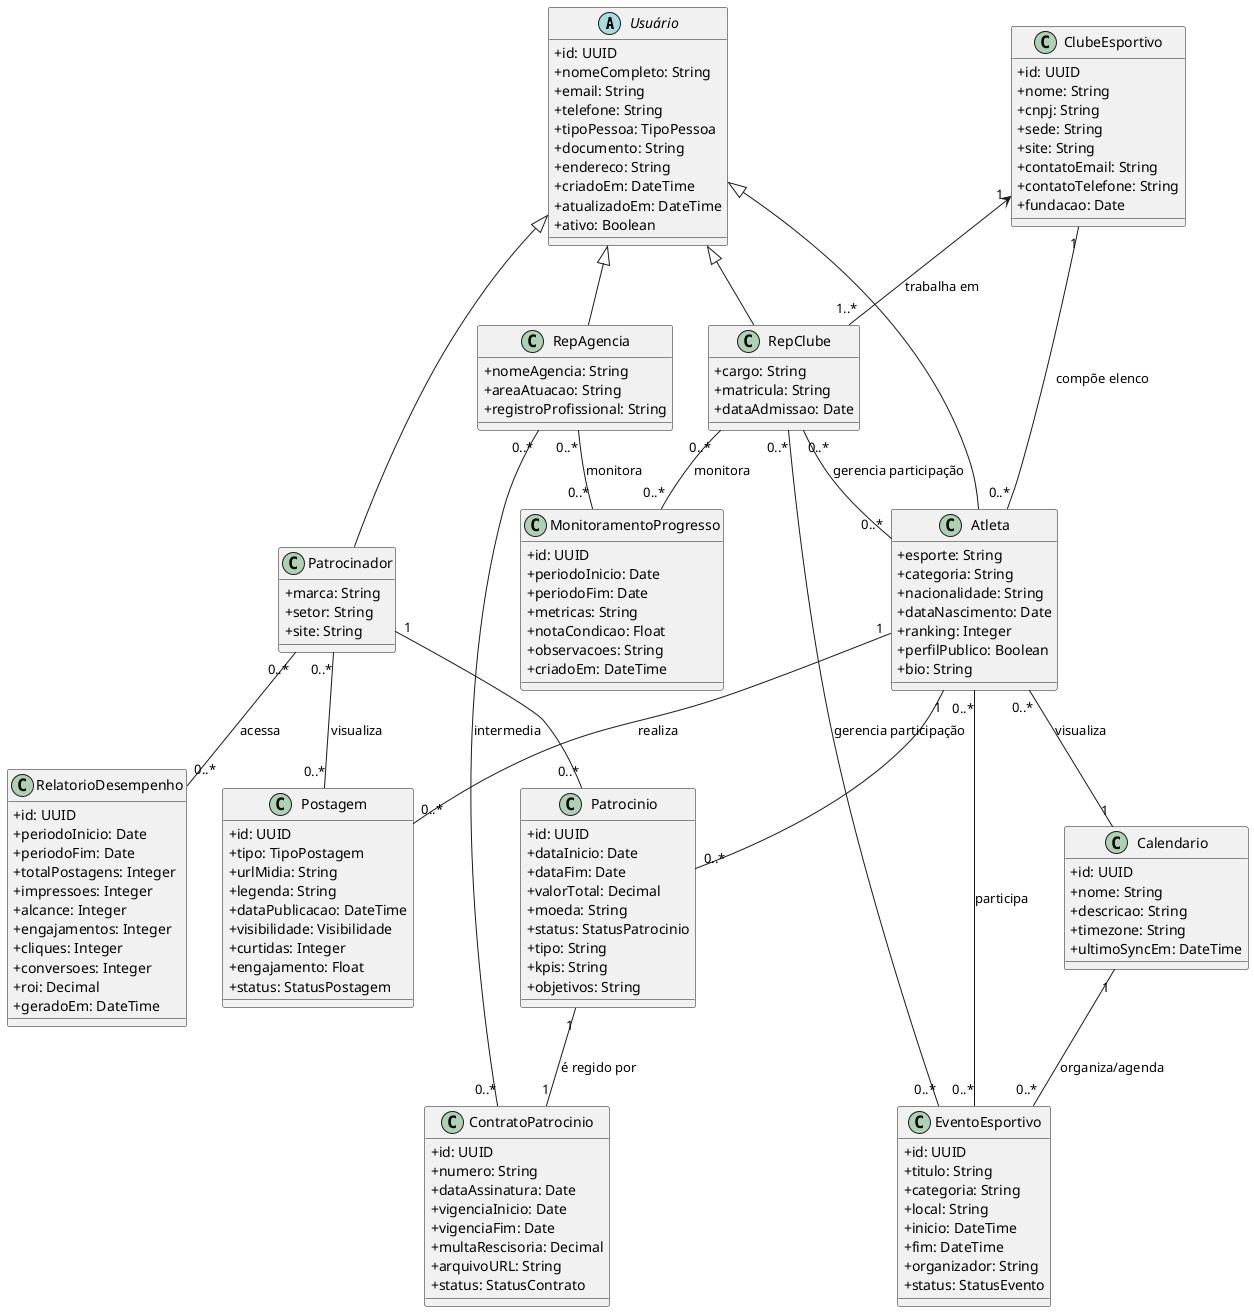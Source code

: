 @startuml diagramaClasses - atletas
skinparam classAttributeIconSize 0

' ======== Papéis e atores como classes de domínio ========
abstract class Usuário {
  +id: UUID
  +nomeCompleto: String
  +email: String
  +telefone: String
  +tipoPessoa: TipoPessoa           
  +documento: String                
  +endereco: String
  +criadoEm: DateTime
  +atualizadoEm: DateTime
  +ativo: Boolean
}

class Atleta {
  +esporte: String
  +categoria: String                
  +nacionalidade: String
  +dataNascimento: Date
  +ranking: Integer
  +perfilPublico: Boolean
  +bio: String
}

class Patrocinador {
  +marca: String
  +setor: String                    
  +site: String
}

class RepAgencia {
  +nomeAgencia: String
  +areaAtuacao: String
  +registroProfissional: String
}

class RepClube {
  +cargo: String
  +matricula: String
  +dataAdmissao: Date
}

' Herança já definida
Usuário <|-- Atleta
Usuário <|-- Patrocinador
Usuário <|-- RepAgencia
Usuário <|-- RepClube

' ======== Conteúdo & Publicações ========
class Postagem {
  +id: UUID
  +tipo: TipoPostagem               
  +urlMidia: String
  +legenda: String
  +dataPublicacao: DateTime
  +visibilidade: Visibilidade       
  +curtidas: Integer
  +engajamento: Float               
  +status: StatusPostagem           
}

' ======== Interações & Relatórios ========
class RelatorioDesempenho {
  +id: UUID
  +periodoInicio: Date
  +periodoFim: Date
  +totalPostagens: Integer
  +impressoes: Integer
  +alcance: Integer
  +engajamentos: Integer
  +cliques: Integer
  +conversoes: Integer
  +roi: Decimal
  +geradoEm: DateTime
}

' ======== Calendário & Eventos ========
class Calendario {
  +id: UUID
  +nome: String
  +descricao: String
  +timezone: String
  +ultimoSyncEm: DateTime
}

class EventoEsportivo {
  +id: UUID
  +titulo: String
  +categoria: String                
  +local: String
  +inicio: DateTime
  +fim: DateTime
  +organizador: String
  +status: StatusEvento             
}

' ======== Patrocínios & Contratos ========
class Patrocinio {
  +id: UUID
  +dataInicio: Date
  +dataFim: Date
  +valorTotal: Decimal
  +moeda: String
  +status: StatusPatrocinio         
  +tipo: String                     
  +kpis: String                     
  +objetivos: String
}

class ContratoPatrocinio {
  +id: UUID
  +numero: String
  +dataAssinatura: Date
  +vigenciaInicio: Date
  +vigenciaFim: Date
  +multaRescisoria: Decimal
  +arquivoURL: String
  +status: StatusContrato           
}

' ======== Monitoramento ========
class MonitoramentoProgresso {
  +id: UUID
  +periodoInicio: Date
  +periodoFim: Date
  +metricas: String                 
  +notaCondicao: Float
  +observacoes: String
  +criadoEm: DateTime
}

' ======== Clube ========
class ClubeEsportivo {
  +id: UUID
  +nome: String
  +cnpj: String
  +sede: String
  +site: String
  +contatoEmail: String
  +contatoTelefone: String
  +fundacao: Date
}

' ======== Relações previamente definidas (mantidas) ========
ClubeEsportivo "1" <-- "1..*" RepClube : trabalha em
Patrocinador "1" -- "0..*" Patrocinio
Atleta       "1" -- "0..*" Patrocinio
Patrocinador "0..*" -- "0..*" Postagem : visualiza
ClubeEsportivo "1" -- "0..*" Atleta : compõe elenco
Atleta "0..*" -- "0..*" EventoEsportivo : participa
Calendario "1" -- "0..*" EventoEsportivo : organiza/agenda

' ======== Complementações anteriores (mantidas) ========
Atleta "1" -- "0..*" Postagem : realiza
Patrocinio "1" -- "1" ContratoPatrocinio : é regido por
RepClube "0..*" -- "0..*" Atleta : gerencia participação
RepClube "0..*" -- "0..*" EventoEsportivo : gerencia participação
Atleta "0..*" -- "1" Calendario : visualiza
RepAgencia "0..*" -- "0..*" ContratoPatrocinio : intermedia
RepClube   "0..*" -- "0..*" MonitoramentoProgresso : monitora
RepAgencia "0..*" -- "0..*" MonitoramentoProgresso : monitora
Patrocinador "0..*" -- "0..*" RelatorioDesempenho : acessa

@enduml
